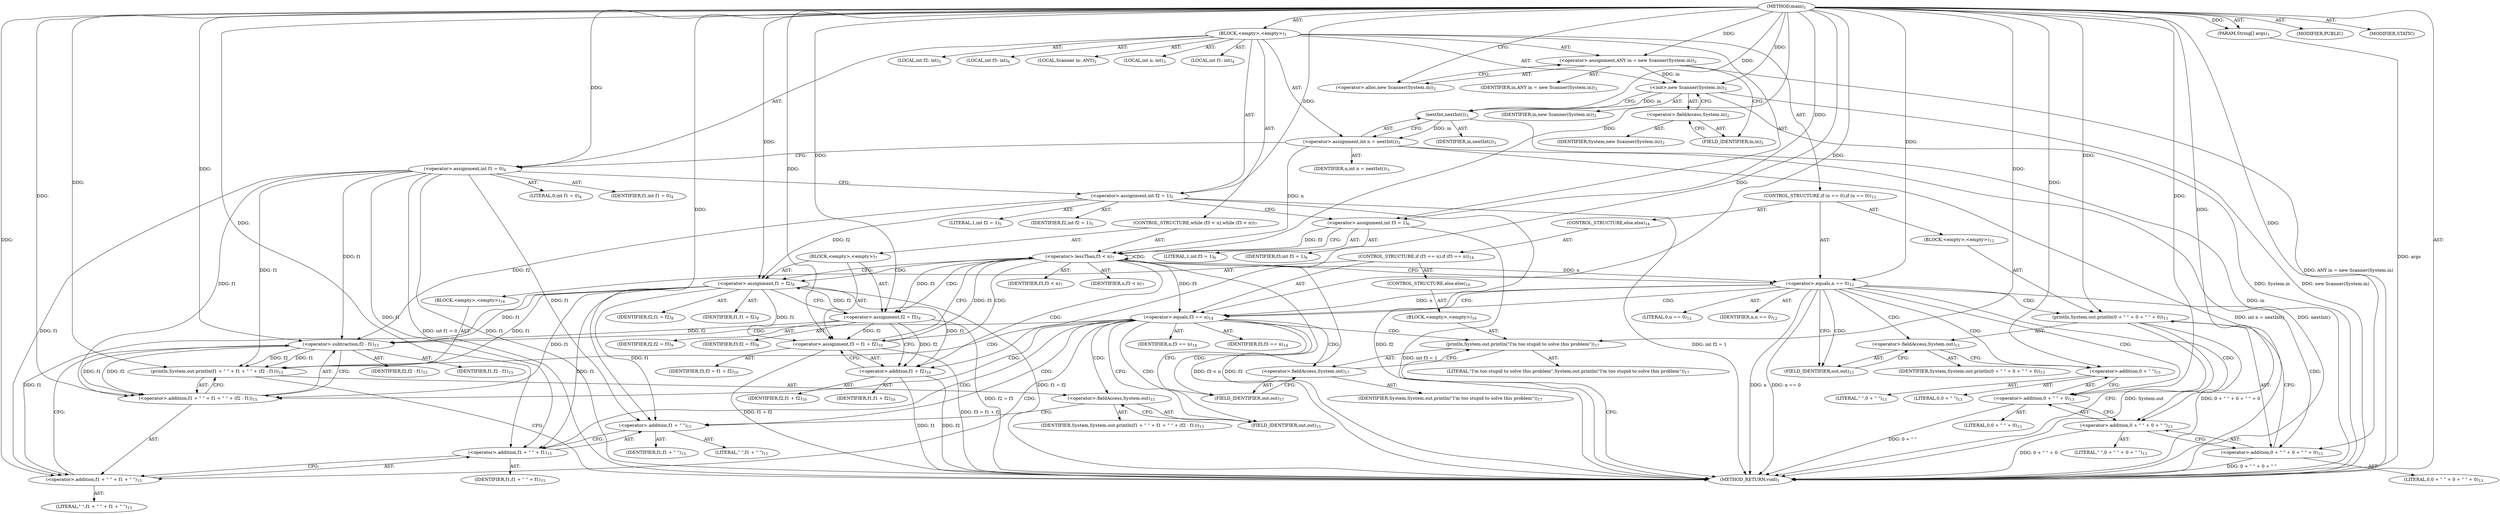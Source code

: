 digraph "main" {  
"19" [label = <(METHOD,main)<SUB>1</SUB>> ]
"20" [label = <(PARAM,String[] args)<SUB>1</SUB>> ]
"21" [label = <(BLOCK,&lt;empty&gt;,&lt;empty&gt;)<SUB>1</SUB>> ]
"4" [label = <(LOCAL,Scanner in: ANY)<SUB>2</SUB>> ]
"22" [label = <(&lt;operator&gt;.assignment,ANY in = new Scanner(System.in))<SUB>2</SUB>> ]
"23" [label = <(IDENTIFIER,in,ANY in = new Scanner(System.in))<SUB>2</SUB>> ]
"24" [label = <(&lt;operator&gt;.alloc,new Scanner(System.in))<SUB>2</SUB>> ]
"25" [label = <(&lt;init&gt;,new Scanner(System.in))<SUB>2</SUB>> ]
"3" [label = <(IDENTIFIER,in,new Scanner(System.in))<SUB>2</SUB>> ]
"26" [label = <(&lt;operator&gt;.fieldAccess,System.in)<SUB>2</SUB>> ]
"27" [label = <(IDENTIFIER,System,new Scanner(System.in))<SUB>2</SUB>> ]
"28" [label = <(FIELD_IDENTIFIER,in,in)<SUB>2</SUB>> ]
"29" [label = <(LOCAL,int n: int)<SUB>3</SUB>> ]
"30" [label = <(&lt;operator&gt;.assignment,int n = nextInt())<SUB>3</SUB>> ]
"31" [label = <(IDENTIFIER,n,int n = nextInt())<SUB>3</SUB>> ]
"32" [label = <(nextInt,nextInt())<SUB>3</SUB>> ]
"33" [label = <(IDENTIFIER,in,nextInt())<SUB>3</SUB>> ]
"34" [label = <(LOCAL,int f1: int)<SUB>4</SUB>> ]
"35" [label = <(&lt;operator&gt;.assignment,int f1 = 0)<SUB>4</SUB>> ]
"36" [label = <(IDENTIFIER,f1,int f1 = 0)<SUB>4</SUB>> ]
"37" [label = <(LITERAL,0,int f1 = 0)<SUB>4</SUB>> ]
"38" [label = <(LOCAL,int f2: int)<SUB>5</SUB>> ]
"39" [label = <(&lt;operator&gt;.assignment,int f2 = 1)<SUB>5</SUB>> ]
"40" [label = <(IDENTIFIER,f2,int f2 = 1)<SUB>5</SUB>> ]
"41" [label = <(LITERAL,1,int f2 = 1)<SUB>5</SUB>> ]
"42" [label = <(LOCAL,int f3: int)<SUB>6</SUB>> ]
"43" [label = <(&lt;operator&gt;.assignment,int f3 = 1)<SUB>6</SUB>> ]
"44" [label = <(IDENTIFIER,f3,int f3 = 1)<SUB>6</SUB>> ]
"45" [label = <(LITERAL,1,int f3 = 1)<SUB>6</SUB>> ]
"46" [label = <(CONTROL_STRUCTURE,while (f3 &lt; n),while (f3 &lt; n))<SUB>7</SUB>> ]
"47" [label = <(&lt;operator&gt;.lessThan,f3 &lt; n)<SUB>7</SUB>> ]
"48" [label = <(IDENTIFIER,f3,f3 &lt; n)<SUB>7</SUB>> ]
"49" [label = <(IDENTIFIER,n,f3 &lt; n)<SUB>7</SUB>> ]
"50" [label = <(BLOCK,&lt;empty&gt;,&lt;empty&gt;)<SUB>7</SUB>> ]
"51" [label = <(&lt;operator&gt;.assignment,f1 = f2)<SUB>8</SUB>> ]
"52" [label = <(IDENTIFIER,f1,f1 = f2)<SUB>8</SUB>> ]
"53" [label = <(IDENTIFIER,f2,f1 = f2)<SUB>8</SUB>> ]
"54" [label = <(&lt;operator&gt;.assignment,f2 = f3)<SUB>9</SUB>> ]
"55" [label = <(IDENTIFIER,f2,f2 = f3)<SUB>9</SUB>> ]
"56" [label = <(IDENTIFIER,f3,f2 = f3)<SUB>9</SUB>> ]
"57" [label = <(&lt;operator&gt;.assignment,f3 = f1 + f2)<SUB>10</SUB>> ]
"58" [label = <(IDENTIFIER,f3,f3 = f1 + f2)<SUB>10</SUB>> ]
"59" [label = <(&lt;operator&gt;.addition,f1 + f2)<SUB>10</SUB>> ]
"60" [label = <(IDENTIFIER,f1,f1 + f2)<SUB>10</SUB>> ]
"61" [label = <(IDENTIFIER,f2,f1 + f2)<SUB>10</SUB>> ]
"62" [label = <(CONTROL_STRUCTURE,if (n == 0),if (n == 0))<SUB>12</SUB>> ]
"63" [label = <(&lt;operator&gt;.equals,n == 0)<SUB>12</SUB>> ]
"64" [label = <(IDENTIFIER,n,n == 0)<SUB>12</SUB>> ]
"65" [label = <(LITERAL,0,n == 0)<SUB>12</SUB>> ]
"66" [label = <(BLOCK,&lt;empty&gt;,&lt;empty&gt;)<SUB>12</SUB>> ]
"67" [label = <(println,System.out.println(0 + &quot; &quot; + 0 + &quot; &quot; + 0))<SUB>13</SUB>> ]
"68" [label = <(&lt;operator&gt;.fieldAccess,System.out)<SUB>13</SUB>> ]
"69" [label = <(IDENTIFIER,System,System.out.println(0 + &quot; &quot; + 0 + &quot; &quot; + 0))<SUB>13</SUB>> ]
"70" [label = <(FIELD_IDENTIFIER,out,out)<SUB>13</SUB>> ]
"71" [label = <(&lt;operator&gt;.addition,0 + &quot; &quot; + 0 + &quot; &quot; + 0)<SUB>13</SUB>> ]
"72" [label = <(&lt;operator&gt;.addition,0 + &quot; &quot; + 0 + &quot; &quot;)<SUB>13</SUB>> ]
"73" [label = <(&lt;operator&gt;.addition,0 + &quot; &quot; + 0)<SUB>13</SUB>> ]
"74" [label = <(&lt;operator&gt;.addition,0 + &quot; &quot;)<SUB>13</SUB>> ]
"75" [label = <(LITERAL,0,0 + &quot; &quot;)<SUB>13</SUB>> ]
"76" [label = <(LITERAL,&quot; &quot;,0 + &quot; &quot;)<SUB>13</SUB>> ]
"77" [label = <(LITERAL,0,0 + &quot; &quot; + 0)<SUB>13</SUB>> ]
"78" [label = <(LITERAL,&quot; &quot;,0 + &quot; &quot; + 0 + &quot; &quot;)<SUB>13</SUB>> ]
"79" [label = <(LITERAL,0,0 + &quot; &quot; + 0 + &quot; &quot; + 0)<SUB>13</SUB>> ]
"80" [label = <(CONTROL_STRUCTURE,else,else)<SUB>14</SUB>> ]
"81" [label = <(CONTROL_STRUCTURE,if (f3 == n),if (f3 == n))<SUB>14</SUB>> ]
"82" [label = <(&lt;operator&gt;.equals,f3 == n)<SUB>14</SUB>> ]
"83" [label = <(IDENTIFIER,f3,f3 == n)<SUB>14</SUB>> ]
"84" [label = <(IDENTIFIER,n,f3 == n)<SUB>14</SUB>> ]
"85" [label = <(BLOCK,&lt;empty&gt;,&lt;empty&gt;)<SUB>14</SUB>> ]
"86" [label = <(println,System.out.println(f1 + &quot; &quot; + f1 + &quot; &quot; + (f2 - f1)))<SUB>15</SUB>> ]
"87" [label = <(&lt;operator&gt;.fieldAccess,System.out)<SUB>15</SUB>> ]
"88" [label = <(IDENTIFIER,System,System.out.println(f1 + &quot; &quot; + f1 + &quot; &quot; + (f2 - f1)))<SUB>15</SUB>> ]
"89" [label = <(FIELD_IDENTIFIER,out,out)<SUB>15</SUB>> ]
"90" [label = <(&lt;operator&gt;.addition,f1 + &quot; &quot; + f1 + &quot; &quot; + (f2 - f1))<SUB>15</SUB>> ]
"91" [label = <(&lt;operator&gt;.addition,f1 + &quot; &quot; + f1 + &quot; &quot;)<SUB>15</SUB>> ]
"92" [label = <(&lt;operator&gt;.addition,f1 + &quot; &quot; + f1)<SUB>15</SUB>> ]
"93" [label = <(&lt;operator&gt;.addition,f1 + &quot; &quot;)<SUB>15</SUB>> ]
"94" [label = <(IDENTIFIER,f1,f1 + &quot; &quot;)<SUB>15</SUB>> ]
"95" [label = <(LITERAL,&quot; &quot;,f1 + &quot; &quot;)<SUB>15</SUB>> ]
"96" [label = <(IDENTIFIER,f1,f1 + &quot; &quot; + f1)<SUB>15</SUB>> ]
"97" [label = <(LITERAL,&quot; &quot;,f1 + &quot; &quot; + f1 + &quot; &quot;)<SUB>15</SUB>> ]
"98" [label = <(&lt;operator&gt;.subtraction,f2 - f1)<SUB>15</SUB>> ]
"99" [label = <(IDENTIFIER,f2,f2 - f1)<SUB>15</SUB>> ]
"100" [label = <(IDENTIFIER,f1,f2 - f1)<SUB>15</SUB>> ]
"101" [label = <(CONTROL_STRUCTURE,else,else)<SUB>16</SUB>> ]
"102" [label = <(BLOCK,&lt;empty&gt;,&lt;empty&gt;)<SUB>16</SUB>> ]
"103" [label = <(println,System.out.println(&quot;I'm too stupid to solve this problem&quot;))<SUB>17</SUB>> ]
"104" [label = <(&lt;operator&gt;.fieldAccess,System.out)<SUB>17</SUB>> ]
"105" [label = <(IDENTIFIER,System,System.out.println(&quot;I'm too stupid to solve this problem&quot;))<SUB>17</SUB>> ]
"106" [label = <(FIELD_IDENTIFIER,out,out)<SUB>17</SUB>> ]
"107" [label = <(LITERAL,&quot;I'm too stupid to solve this problem&quot;,System.out.println(&quot;I'm too stupid to solve this problem&quot;))<SUB>17</SUB>> ]
"108" [label = <(MODIFIER,PUBLIC)> ]
"109" [label = <(MODIFIER,STATIC)> ]
"110" [label = <(METHOD_RETURN,void)<SUB>1</SUB>> ]
  "19" -> "20"  [ label = "AST: "] 
  "19" -> "21"  [ label = "AST: "] 
  "19" -> "108"  [ label = "AST: "] 
  "19" -> "109"  [ label = "AST: "] 
  "19" -> "110"  [ label = "AST: "] 
  "21" -> "4"  [ label = "AST: "] 
  "21" -> "22"  [ label = "AST: "] 
  "21" -> "25"  [ label = "AST: "] 
  "21" -> "29"  [ label = "AST: "] 
  "21" -> "30"  [ label = "AST: "] 
  "21" -> "34"  [ label = "AST: "] 
  "21" -> "35"  [ label = "AST: "] 
  "21" -> "38"  [ label = "AST: "] 
  "21" -> "39"  [ label = "AST: "] 
  "21" -> "42"  [ label = "AST: "] 
  "21" -> "43"  [ label = "AST: "] 
  "21" -> "46"  [ label = "AST: "] 
  "21" -> "62"  [ label = "AST: "] 
  "22" -> "23"  [ label = "AST: "] 
  "22" -> "24"  [ label = "AST: "] 
  "25" -> "3"  [ label = "AST: "] 
  "25" -> "26"  [ label = "AST: "] 
  "26" -> "27"  [ label = "AST: "] 
  "26" -> "28"  [ label = "AST: "] 
  "30" -> "31"  [ label = "AST: "] 
  "30" -> "32"  [ label = "AST: "] 
  "32" -> "33"  [ label = "AST: "] 
  "35" -> "36"  [ label = "AST: "] 
  "35" -> "37"  [ label = "AST: "] 
  "39" -> "40"  [ label = "AST: "] 
  "39" -> "41"  [ label = "AST: "] 
  "43" -> "44"  [ label = "AST: "] 
  "43" -> "45"  [ label = "AST: "] 
  "46" -> "47"  [ label = "AST: "] 
  "46" -> "50"  [ label = "AST: "] 
  "47" -> "48"  [ label = "AST: "] 
  "47" -> "49"  [ label = "AST: "] 
  "50" -> "51"  [ label = "AST: "] 
  "50" -> "54"  [ label = "AST: "] 
  "50" -> "57"  [ label = "AST: "] 
  "51" -> "52"  [ label = "AST: "] 
  "51" -> "53"  [ label = "AST: "] 
  "54" -> "55"  [ label = "AST: "] 
  "54" -> "56"  [ label = "AST: "] 
  "57" -> "58"  [ label = "AST: "] 
  "57" -> "59"  [ label = "AST: "] 
  "59" -> "60"  [ label = "AST: "] 
  "59" -> "61"  [ label = "AST: "] 
  "62" -> "63"  [ label = "AST: "] 
  "62" -> "66"  [ label = "AST: "] 
  "62" -> "80"  [ label = "AST: "] 
  "63" -> "64"  [ label = "AST: "] 
  "63" -> "65"  [ label = "AST: "] 
  "66" -> "67"  [ label = "AST: "] 
  "67" -> "68"  [ label = "AST: "] 
  "67" -> "71"  [ label = "AST: "] 
  "68" -> "69"  [ label = "AST: "] 
  "68" -> "70"  [ label = "AST: "] 
  "71" -> "72"  [ label = "AST: "] 
  "71" -> "79"  [ label = "AST: "] 
  "72" -> "73"  [ label = "AST: "] 
  "72" -> "78"  [ label = "AST: "] 
  "73" -> "74"  [ label = "AST: "] 
  "73" -> "77"  [ label = "AST: "] 
  "74" -> "75"  [ label = "AST: "] 
  "74" -> "76"  [ label = "AST: "] 
  "80" -> "81"  [ label = "AST: "] 
  "81" -> "82"  [ label = "AST: "] 
  "81" -> "85"  [ label = "AST: "] 
  "81" -> "101"  [ label = "AST: "] 
  "82" -> "83"  [ label = "AST: "] 
  "82" -> "84"  [ label = "AST: "] 
  "85" -> "86"  [ label = "AST: "] 
  "86" -> "87"  [ label = "AST: "] 
  "86" -> "90"  [ label = "AST: "] 
  "87" -> "88"  [ label = "AST: "] 
  "87" -> "89"  [ label = "AST: "] 
  "90" -> "91"  [ label = "AST: "] 
  "90" -> "98"  [ label = "AST: "] 
  "91" -> "92"  [ label = "AST: "] 
  "91" -> "97"  [ label = "AST: "] 
  "92" -> "93"  [ label = "AST: "] 
  "92" -> "96"  [ label = "AST: "] 
  "93" -> "94"  [ label = "AST: "] 
  "93" -> "95"  [ label = "AST: "] 
  "98" -> "99"  [ label = "AST: "] 
  "98" -> "100"  [ label = "AST: "] 
  "101" -> "102"  [ label = "AST: "] 
  "102" -> "103"  [ label = "AST: "] 
  "103" -> "104"  [ label = "AST: "] 
  "103" -> "107"  [ label = "AST: "] 
  "104" -> "105"  [ label = "AST: "] 
  "104" -> "106"  [ label = "AST: "] 
  "22" -> "28"  [ label = "CFG: "] 
  "25" -> "32"  [ label = "CFG: "] 
  "30" -> "35"  [ label = "CFG: "] 
  "35" -> "39"  [ label = "CFG: "] 
  "39" -> "43"  [ label = "CFG: "] 
  "43" -> "47"  [ label = "CFG: "] 
  "24" -> "22"  [ label = "CFG: "] 
  "26" -> "25"  [ label = "CFG: "] 
  "32" -> "30"  [ label = "CFG: "] 
  "47" -> "51"  [ label = "CFG: "] 
  "47" -> "63"  [ label = "CFG: "] 
  "63" -> "70"  [ label = "CFG: "] 
  "63" -> "82"  [ label = "CFG: "] 
  "28" -> "26"  [ label = "CFG: "] 
  "51" -> "54"  [ label = "CFG: "] 
  "54" -> "59"  [ label = "CFG: "] 
  "57" -> "47"  [ label = "CFG: "] 
  "67" -> "110"  [ label = "CFG: "] 
  "59" -> "57"  [ label = "CFG: "] 
  "68" -> "74"  [ label = "CFG: "] 
  "71" -> "67"  [ label = "CFG: "] 
  "82" -> "89"  [ label = "CFG: "] 
  "82" -> "106"  [ label = "CFG: "] 
  "70" -> "68"  [ label = "CFG: "] 
  "72" -> "71"  [ label = "CFG: "] 
  "86" -> "110"  [ label = "CFG: "] 
  "73" -> "72"  [ label = "CFG: "] 
  "87" -> "93"  [ label = "CFG: "] 
  "90" -> "86"  [ label = "CFG: "] 
  "103" -> "110"  [ label = "CFG: "] 
  "74" -> "73"  [ label = "CFG: "] 
  "89" -> "87"  [ label = "CFG: "] 
  "91" -> "98"  [ label = "CFG: "] 
  "98" -> "90"  [ label = "CFG: "] 
  "104" -> "103"  [ label = "CFG: "] 
  "92" -> "91"  [ label = "CFG: "] 
  "106" -> "104"  [ label = "CFG: "] 
  "93" -> "92"  [ label = "CFG: "] 
  "19" -> "24"  [ label = "CFG: "] 
  "20" -> "110"  [ label = "DDG: args"] 
  "22" -> "110"  [ label = "DDG: ANY in = new Scanner(System.in)"] 
  "25" -> "110"  [ label = "DDG: System.in"] 
  "25" -> "110"  [ label = "DDG: new Scanner(System.in)"] 
  "32" -> "110"  [ label = "DDG: in"] 
  "30" -> "110"  [ label = "DDG: nextInt()"] 
  "30" -> "110"  [ label = "DDG: int n = nextInt()"] 
  "35" -> "110"  [ label = "DDG: f1"] 
  "35" -> "110"  [ label = "DDG: int f1 = 0"] 
  "39" -> "110"  [ label = "DDG: f2"] 
  "39" -> "110"  [ label = "DDG: int f2 = 1"] 
  "43" -> "110"  [ label = "DDG: int f3 = 1"] 
  "47" -> "110"  [ label = "DDG: f3"] 
  "47" -> "110"  [ label = "DDG: f3 &lt; n"] 
  "63" -> "110"  [ label = "DDG: n"] 
  "63" -> "110"  [ label = "DDG: n == 0"] 
  "67" -> "110"  [ label = "DDG: System.out"] 
  "73" -> "110"  [ label = "DDG: 0 + &quot; &quot;"] 
  "72" -> "110"  [ label = "DDG: 0 + &quot; &quot; + 0"] 
  "71" -> "110"  [ label = "DDG: 0 + &quot; &quot; + 0 + &quot; &quot;"] 
  "67" -> "110"  [ label = "DDG: 0 + &quot; &quot; + 0 + &quot; &quot; + 0"] 
  "51" -> "110"  [ label = "DDG: f1 = f2"] 
  "54" -> "110"  [ label = "DDG: f2 = f3"] 
  "59" -> "110"  [ label = "DDG: f1"] 
  "59" -> "110"  [ label = "DDG: f2"] 
  "57" -> "110"  [ label = "DDG: f1 + f2"] 
  "57" -> "110"  [ label = "DDG: f3 = f1 + f2"] 
  "19" -> "20"  [ label = "DDG: "] 
  "19" -> "22"  [ label = "DDG: "] 
  "32" -> "30"  [ label = "DDG: in"] 
  "19" -> "35"  [ label = "DDG: "] 
  "19" -> "39"  [ label = "DDG: "] 
  "19" -> "43"  [ label = "DDG: "] 
  "22" -> "25"  [ label = "DDG: in"] 
  "19" -> "25"  [ label = "DDG: "] 
  "25" -> "32"  [ label = "DDG: in"] 
  "19" -> "32"  [ label = "DDG: "] 
  "43" -> "47"  [ label = "DDG: f3"] 
  "57" -> "47"  [ label = "DDG: f3"] 
  "19" -> "47"  [ label = "DDG: "] 
  "30" -> "47"  [ label = "DDG: n"] 
  "39" -> "51"  [ label = "DDG: f2"] 
  "19" -> "51"  [ label = "DDG: "] 
  "54" -> "51"  [ label = "DDG: f2"] 
  "47" -> "54"  [ label = "DDG: f3"] 
  "19" -> "54"  [ label = "DDG: "] 
  "51" -> "57"  [ label = "DDG: f1"] 
  "19" -> "57"  [ label = "DDG: "] 
  "54" -> "57"  [ label = "DDG: f2"] 
  "47" -> "63"  [ label = "DDG: n"] 
  "19" -> "63"  [ label = "DDG: "] 
  "19" -> "67"  [ label = "DDG: "] 
  "51" -> "59"  [ label = "DDG: f1"] 
  "19" -> "59"  [ label = "DDG: "] 
  "54" -> "59"  [ label = "DDG: f2"] 
  "19" -> "71"  [ label = "DDG: "] 
  "47" -> "82"  [ label = "DDG: f3"] 
  "19" -> "82"  [ label = "DDG: "] 
  "63" -> "82"  [ label = "DDG: n"] 
  "19" -> "72"  [ label = "DDG: "] 
  "35" -> "86"  [ label = "DDG: f1"] 
  "19" -> "86"  [ label = "DDG: "] 
  "51" -> "86"  [ label = "DDG: f1"] 
  "98" -> "86"  [ label = "DDG: f2"] 
  "98" -> "86"  [ label = "DDG: f1"] 
  "19" -> "73"  [ label = "DDG: "] 
  "35" -> "90"  [ label = "DDG: f1"] 
  "19" -> "90"  [ label = "DDG: "] 
  "51" -> "90"  [ label = "DDG: f1"] 
  "98" -> "90"  [ label = "DDG: f2"] 
  "98" -> "90"  [ label = "DDG: f1"] 
  "19" -> "103"  [ label = "DDG: "] 
  "19" -> "74"  [ label = "DDG: "] 
  "35" -> "91"  [ label = "DDG: f1"] 
  "19" -> "91"  [ label = "DDG: "] 
  "51" -> "91"  [ label = "DDG: f1"] 
  "39" -> "98"  [ label = "DDG: f2"] 
  "19" -> "98"  [ label = "DDG: "] 
  "54" -> "98"  [ label = "DDG: f2"] 
  "35" -> "98"  [ label = "DDG: f1"] 
  "51" -> "98"  [ label = "DDG: f1"] 
  "35" -> "92"  [ label = "DDG: f1"] 
  "19" -> "92"  [ label = "DDG: "] 
  "51" -> "92"  [ label = "DDG: f1"] 
  "35" -> "93"  [ label = "DDG: f1"] 
  "19" -> "93"  [ label = "DDG: "] 
  "51" -> "93"  [ label = "DDG: f1"] 
  "47" -> "47"  [ label = "CDG: "] 
  "47" -> "51"  [ label = "CDG: "] 
  "47" -> "57"  [ label = "CDG: "] 
  "47" -> "59"  [ label = "CDG: "] 
  "47" -> "54"  [ label = "CDG: "] 
  "63" -> "68"  [ label = "CDG: "] 
  "63" -> "73"  [ label = "CDG: "] 
  "63" -> "72"  [ label = "CDG: "] 
  "63" -> "67"  [ label = "CDG: "] 
  "63" -> "74"  [ label = "CDG: "] 
  "63" -> "82"  [ label = "CDG: "] 
  "63" -> "71"  [ label = "CDG: "] 
  "63" -> "70"  [ label = "CDG: "] 
  "82" -> "89"  [ label = "CDG: "] 
  "82" -> "98"  [ label = "CDG: "] 
  "82" -> "103"  [ label = "CDG: "] 
  "82" -> "104"  [ label = "CDG: "] 
  "82" -> "92"  [ label = "CDG: "] 
  "82" -> "106"  [ label = "CDG: "] 
  "82" -> "87"  [ label = "CDG: "] 
  "82" -> "91"  [ label = "CDG: "] 
  "82" -> "93"  [ label = "CDG: "] 
  "82" -> "90"  [ label = "CDG: "] 
  "82" -> "86"  [ label = "CDG: "] 
}
